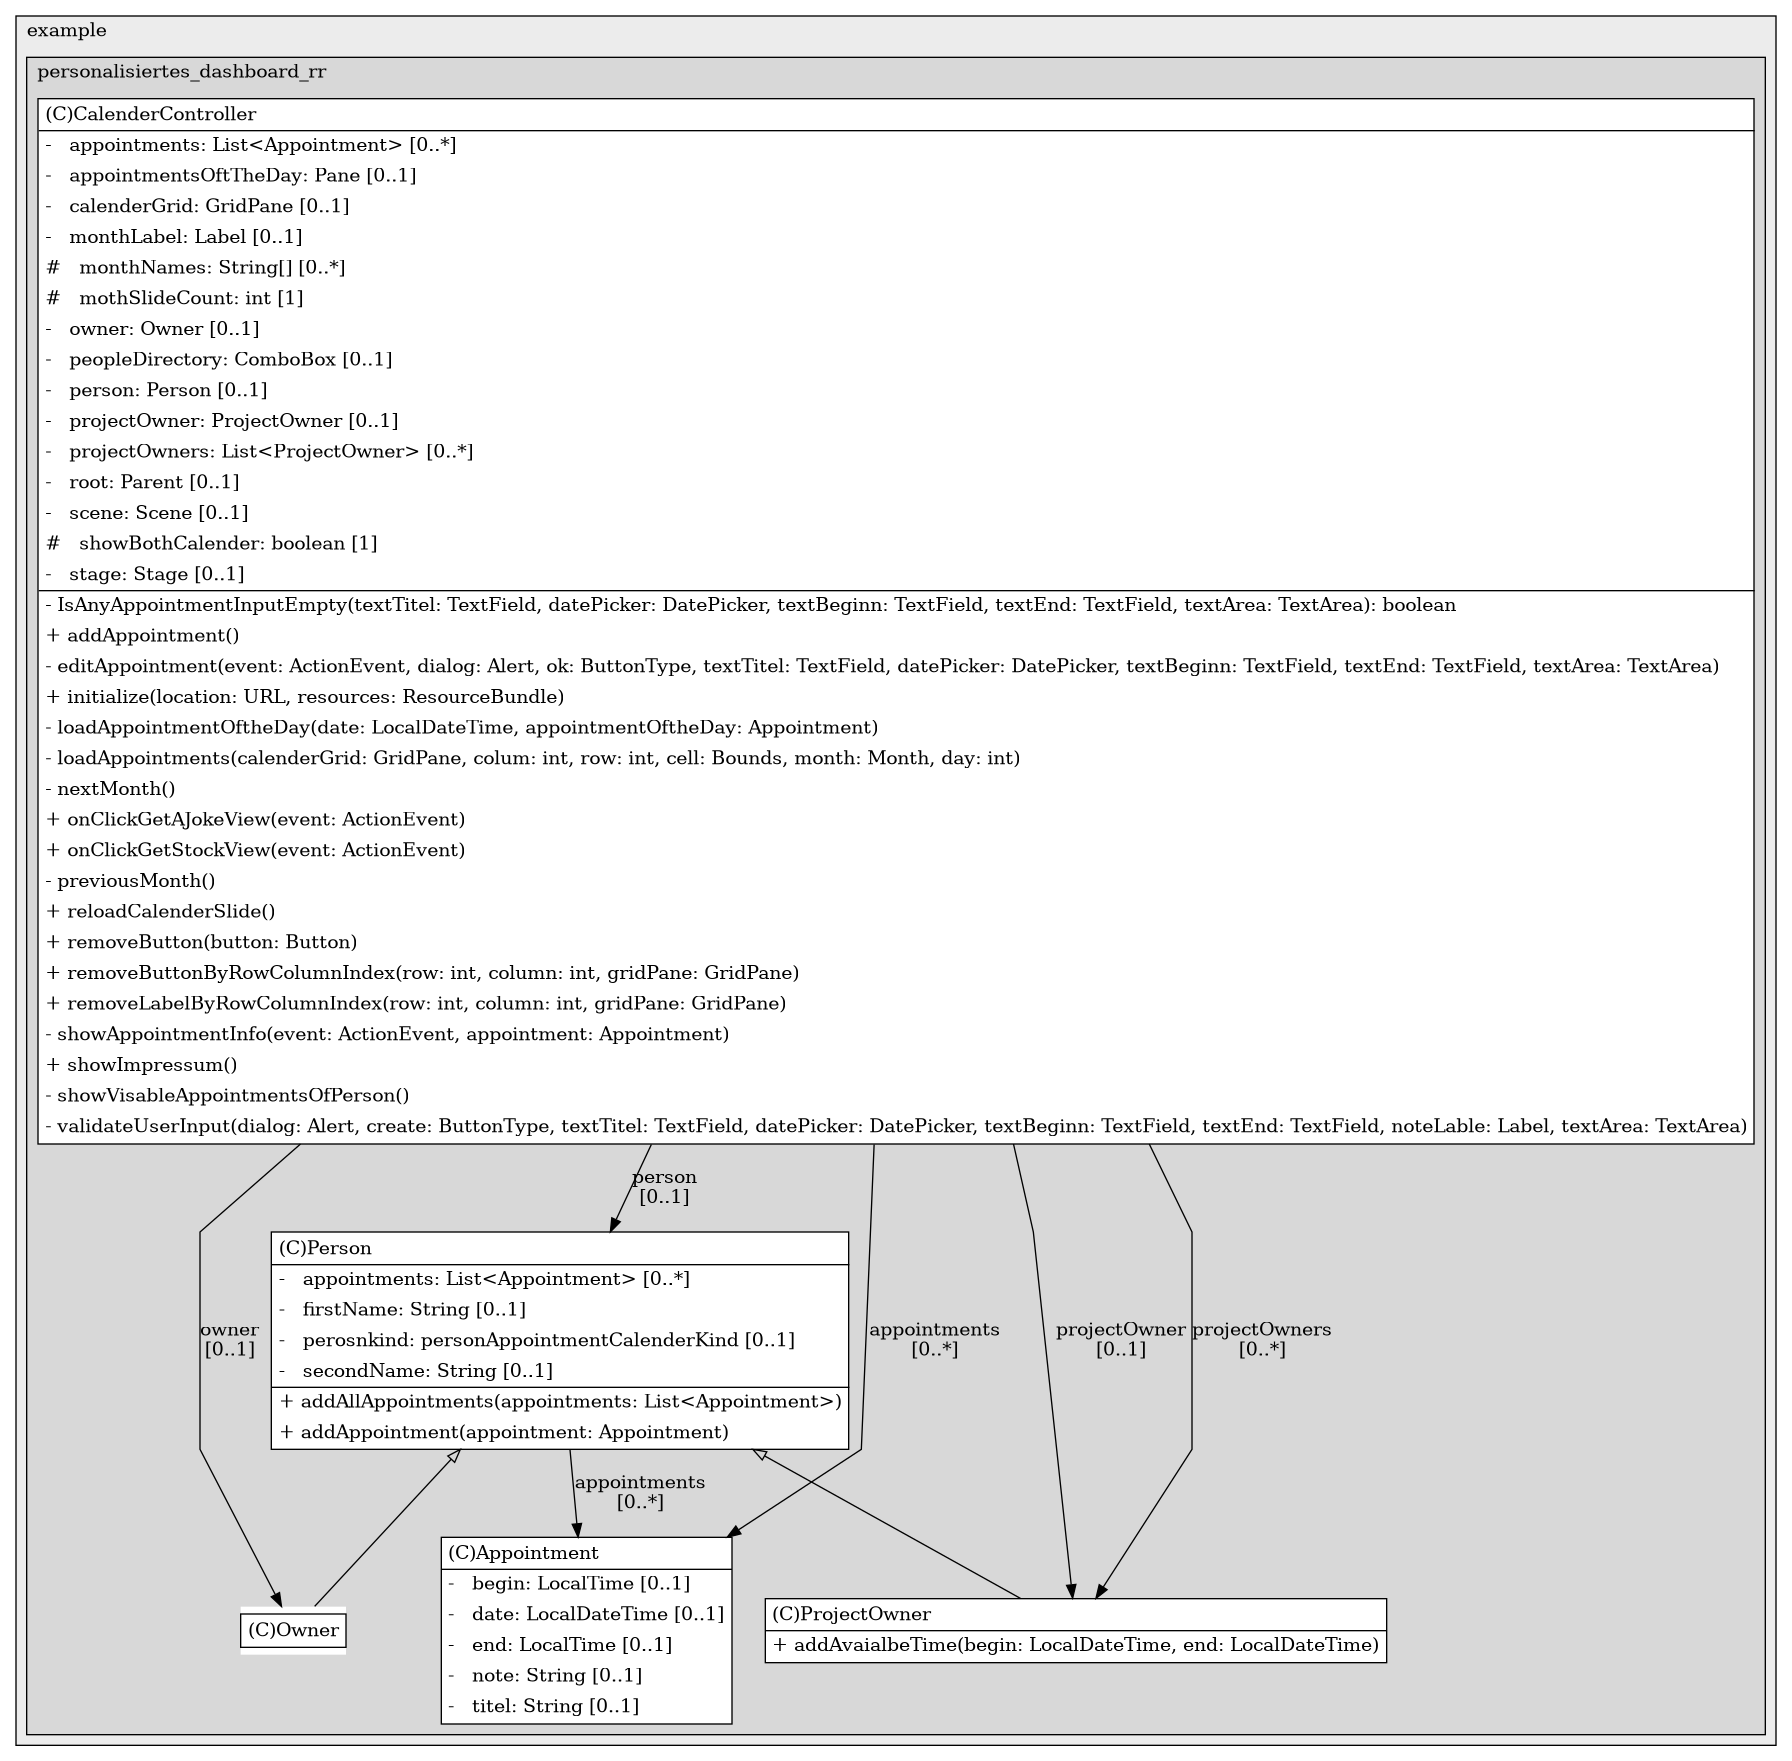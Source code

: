 @startuml

/' diagram meta data start
config=StructureConfiguration;
{
  "projectClassification": {
    "searchMode": "OpenProject", // OpenProject, AllProjects
    "includedProjects": "",
    "pathEndKeywords": "*.impl",
    "isClientPath": "",
    "isClientName": "",
    "isTestPath": "",
    "isTestName": "",
    "isMappingPath": "",
    "isMappingName": "",
    "isDataAccessPath": "",
    "isDataAccessName": "",
    "isDataStructurePath": "",
    "isDataStructureName": "",
    "isInterfaceStructuresPath": "",
    "isInterfaceStructuresName": "",
    "isEntryPointPath": "",
    "isEntryPointName": "",
    "treatFinalFieldsAsMandatory": false
  },
  "graphRestriction": {
    "classPackageExcludeFilter": "",
    "classPackageIncludeFilter": "",
    "classNameExcludeFilter": "",
    "classNameIncludeFilter": "",
    "methodNameExcludeFilter": "",
    "methodNameIncludeFilter": "",
    "removeByInheritance": "", // inheritance/annotation based filtering is done in a second step
    "removeByAnnotation": "",
    "removeByClassPackage": "", // cleanup the graph after inheritance/annotation based filtering is done
    "removeByClassName": "",
    "cutMappings": false,
    "cutEnum": true,
    "cutTests": true,
    "cutClient": true,
    "cutDataAccess": false,
    "cutInterfaceStructures": false,
    "cutDataStructures": false,
    "cutGetterAndSetter": true,
    "cutConstructors": true
  },
  "graphTraversal": {
    "forwardDepth": 6,
    "backwardDepth": 6,
    "classPackageExcludeFilter": "",
    "classPackageIncludeFilter": "",
    "classNameExcludeFilter": "",
    "classNameIncludeFilter": "",
    "methodNameExcludeFilter": "",
    "methodNameIncludeFilter": "",
    "hideMappings": false,
    "hideDataStructures": false,
    "hidePrivateMethods": true,
    "hideInterfaceCalls": true, // indirection: implementation -> interface (is hidden) -> implementation
    "onlyShowApplicationEntryPoints": false, // root node is included
    "useMethodCallsForStructureDiagram": "ForwardOnly" // ForwardOnly, BothDirections, No
  },
  "details": {
    "aggregation": "GroupByClass", // ByClass, GroupByClass, None
    "showClassGenericTypes": true,
    "showMethods": true,
    "showMethodParameterNames": true,
    "showMethodParameterTypes": true,
    "showMethodReturnType": true,
    "showPackageLevels": 2,
    "showDetailedClassStructure": true
  },
  "rootClass": "com.example.personalisiertes_dashboard_rr.Appointment",
  "extensionCallbackMethod": "" // qualified.class.name#methodName - signature: public static String method(String)
}
diagram meta data end '/



digraph g {
    rankdir="TB"
    splines=polyline
    

'nodes 
subgraph cluster_1322970774 { 
   	label=example
	labeljust=l
	fillcolor="#ececec"
	style=filled
   
   subgraph cluster_2052882032 { 
   	label=personalisiertes_dashboard_rr
	labeljust=l
	fillcolor="#d8d8d8"
	style=filled
   
   Appointment1266025533[
	label=<<TABLE BORDER="1" CELLBORDER="0" CELLPADDING="4" CELLSPACING="0">
<TR><TD ALIGN="LEFT" >(C)Appointment</TD></TR>
<HR/>
<TR><TD ALIGN="LEFT" >-   begin: LocalTime [0..1]</TD></TR>
<TR><TD ALIGN="LEFT" >-   date: LocalDateTime [0..1]</TD></TR>
<TR><TD ALIGN="LEFT" >-   end: LocalTime [0..1]</TD></TR>
<TR><TD ALIGN="LEFT" >-   note: String [0..1]</TD></TR>
<TR><TD ALIGN="LEFT" >-   titel: String [0..1]</TD></TR>
</TABLE>>
	style=filled
	margin=0
	shape=plaintext
	fillcolor="#FFFFFF"
];

CalenderController1266025533[
	label=<<TABLE BORDER="1" CELLBORDER="0" CELLPADDING="4" CELLSPACING="0">
<TR><TD ALIGN="LEFT" >(C)CalenderController</TD></TR>
<HR/>
<TR><TD ALIGN="LEFT" >-   appointments: List&lt;Appointment&gt; [0..*]</TD></TR>
<TR><TD ALIGN="LEFT" >-   appointmentsOftTheDay: Pane [0..1]</TD></TR>
<TR><TD ALIGN="LEFT" >-   calenderGrid: GridPane [0..1]</TD></TR>
<TR><TD ALIGN="LEFT" >-   monthLabel: Label [0..1]</TD></TR>
<TR><TD ALIGN="LEFT" >#   monthNames: String[] [0..*]</TD></TR>
<TR><TD ALIGN="LEFT" >#   mothSlideCount: int [1]</TD></TR>
<TR><TD ALIGN="LEFT" >-   owner: Owner [0..1]</TD></TR>
<TR><TD ALIGN="LEFT" >-   peopleDirectory: ComboBox [0..1]</TD></TR>
<TR><TD ALIGN="LEFT" >-   person: Person [0..1]</TD></TR>
<TR><TD ALIGN="LEFT" >-   projectOwner: ProjectOwner [0..1]</TD></TR>
<TR><TD ALIGN="LEFT" >-   projectOwners: List&lt;ProjectOwner&gt; [0..*]</TD></TR>
<TR><TD ALIGN="LEFT" >-   root: Parent [0..1]</TD></TR>
<TR><TD ALIGN="LEFT" >-   scene: Scene [0..1]</TD></TR>
<TR><TD ALIGN="LEFT" >#   showBothCalender: boolean [1]</TD></TR>
<TR><TD ALIGN="LEFT" >-   stage: Stage [0..1]</TD></TR>
<HR/>
<TR><TD ALIGN="LEFT" >- IsAnyAppointmentInputEmpty(textTitel: TextField, datePicker: DatePicker, textBeginn: TextField, textEnd: TextField, textArea: TextArea): boolean</TD></TR>
<TR><TD ALIGN="LEFT" >+ addAppointment()</TD></TR>
<TR><TD ALIGN="LEFT" >- editAppointment(event: ActionEvent, dialog: Alert, ok: ButtonType, textTitel: TextField, datePicker: DatePicker, textBeginn: TextField, textEnd: TextField, textArea: TextArea)</TD></TR>
<TR><TD ALIGN="LEFT" >+ initialize(location: URL, resources: ResourceBundle)</TD></TR>
<TR><TD ALIGN="LEFT" >- loadAppointmentOftheDay(date: LocalDateTime, appointmentOftheDay: Appointment)</TD></TR>
<TR><TD ALIGN="LEFT" >- loadAppointments(calenderGrid: GridPane, colum: int, row: int, cell: Bounds, month: Month, day: int)</TD></TR>
<TR><TD ALIGN="LEFT" >- nextMonth()</TD></TR>
<TR><TD ALIGN="LEFT" >+ onClickGetAJokeView(event: ActionEvent)</TD></TR>
<TR><TD ALIGN="LEFT" >+ onClickGetStockView(event: ActionEvent)</TD></TR>
<TR><TD ALIGN="LEFT" >- previousMonth()</TD></TR>
<TR><TD ALIGN="LEFT" >+ reloadCalenderSlide()</TD></TR>
<TR><TD ALIGN="LEFT" >+ removeButton(button: Button)</TD></TR>
<TR><TD ALIGN="LEFT" >+ removeButtonByRowColumnIndex(row: int, column: int, gridPane: GridPane)</TD></TR>
<TR><TD ALIGN="LEFT" >+ removeLabelByRowColumnIndex(row: int, column: int, gridPane: GridPane)</TD></TR>
<TR><TD ALIGN="LEFT" >- showAppointmentInfo(event: ActionEvent, appointment: Appointment)</TD></TR>
<TR><TD ALIGN="LEFT" >+ showImpressum()</TD></TR>
<TR><TD ALIGN="LEFT" >- showVisableAppointmentsOfPerson()</TD></TR>
<TR><TD ALIGN="LEFT" >- validateUserInput(dialog: Alert, create: ButtonType, textTitel: TextField, datePicker: DatePicker, textBeginn: TextField, textEnd: TextField, noteLable: Label, textArea: TextArea)</TD></TR>
</TABLE>>
	style=filled
	margin=0
	shape=plaintext
	fillcolor="#FFFFFF"
];

Owner1266025533[
	label=<<TABLE BORDER="1" CELLBORDER="0" CELLPADDING="4" CELLSPACING="0">
<TR><TD ALIGN="LEFT" >(C)Owner</TD></TR>
</TABLE>>
	style=filled
	margin=0
	shape=plaintext
	fillcolor="#FFFFFF"
];

Person1266025533[
	label=<<TABLE BORDER="1" CELLBORDER="0" CELLPADDING="4" CELLSPACING="0">
<TR><TD ALIGN="LEFT" >(C)Person</TD></TR>
<HR/>
<TR><TD ALIGN="LEFT" >-   appointments: List&lt;Appointment&gt; [0..*]</TD></TR>
<TR><TD ALIGN="LEFT" >-   firstName: String [0..1]</TD></TR>
<TR><TD ALIGN="LEFT" >-   perosnkind: personAppointmentCalenderKind [0..1]</TD></TR>
<TR><TD ALIGN="LEFT" >-   secondName: String [0..1]</TD></TR>
<HR/>
<TR><TD ALIGN="LEFT" >+ addAllAppointments(appointments: List&lt;Appointment&gt;)</TD></TR>
<TR><TD ALIGN="LEFT" >+ addAppointment(appointment: Appointment)</TD></TR>
</TABLE>>
	style=filled
	margin=0
	shape=plaintext
	fillcolor="#FFFFFF"
];

ProjectOwner1266025533[
	label=<<TABLE BORDER="1" CELLBORDER="0" CELLPADDING="4" CELLSPACING="0">
<TR><TD ALIGN="LEFT" >(C)ProjectOwner</TD></TR>
<HR/>
<TR><TD ALIGN="LEFT" >+ addAvaialbeTime(begin: LocalDateTime, end: LocalDateTime)</TD></TR>
</TABLE>>
	style=filled
	margin=0
	shape=plaintext
	fillcolor="#FFFFFF"
];
} 
} 

'edges    
CalenderController1266025533 -> Appointment1266025533[label="appointments
[0..*]"];
CalenderController1266025533 -> Owner1266025533[label="owner
[0..1]"];
CalenderController1266025533 -> Person1266025533[label="person
[0..1]"];
CalenderController1266025533 -> ProjectOwner1266025533[label="projectOwner
[0..1]"];
CalenderController1266025533 -> ProjectOwner1266025533[label="projectOwners
[0..*]"];
Person1266025533 -> Appointment1266025533[label="appointments
[0..*]"];
Person1266025533 -> Owner1266025533[arrowhead=none, arrowtail=empty, dir=both];
Person1266025533 -> ProjectOwner1266025533[arrowhead=none, arrowtail=empty, dir=both];
    
}
@enduml